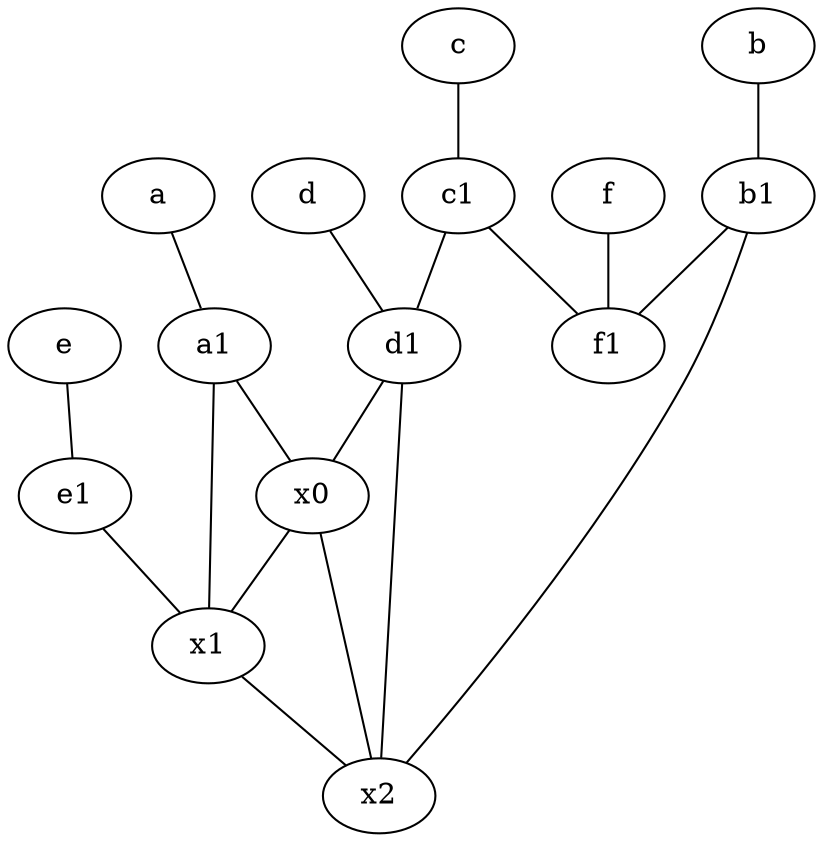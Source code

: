 graph {
	node [labelfontsize=50]
	b [labelfontsize=50 pos="10,4!"]
	x1 [labelfontsize=50]
	c [labelfontsize=50 pos="4.5,2!"]
	e [labelfontsize=50 pos="7,9!"]
	x2 [labelfontsize=50]
	d1 [labelfontsize=50 pos="3,5!"]
	e1 [labelfontsize=50 pos="7,7!"]
	f1 [labelfontsize=50 pos="3,8!"]
	c1 [labelfontsize=50 pos="4.5,3!"]
	a [labelfontsize=50 pos="8,2!"]
	a1 [labelfontsize=50 pos="8,3!"]
	x0 [labelfontsize=50]
	f [labelfontsize=50 pos="3,9!"]
	d [labelfontsize=50 pos="2,5!"]
	b1 [labelfontsize=50 pos="9,4!"]
	b1 -- x2
	d1 -- x0
	d1 -- x2
	c1 -- f1
	x0 -- x1
	b1 -- f1
	c1 -- d1
	a1 -- x0
	c -- c1
	a -- a1
	x1 -- x2
	e -- e1
	e1 -- x1
	x0 -- x2
	f -- f1
	a1 -- x1
	b -- b1
	d -- d1
}
